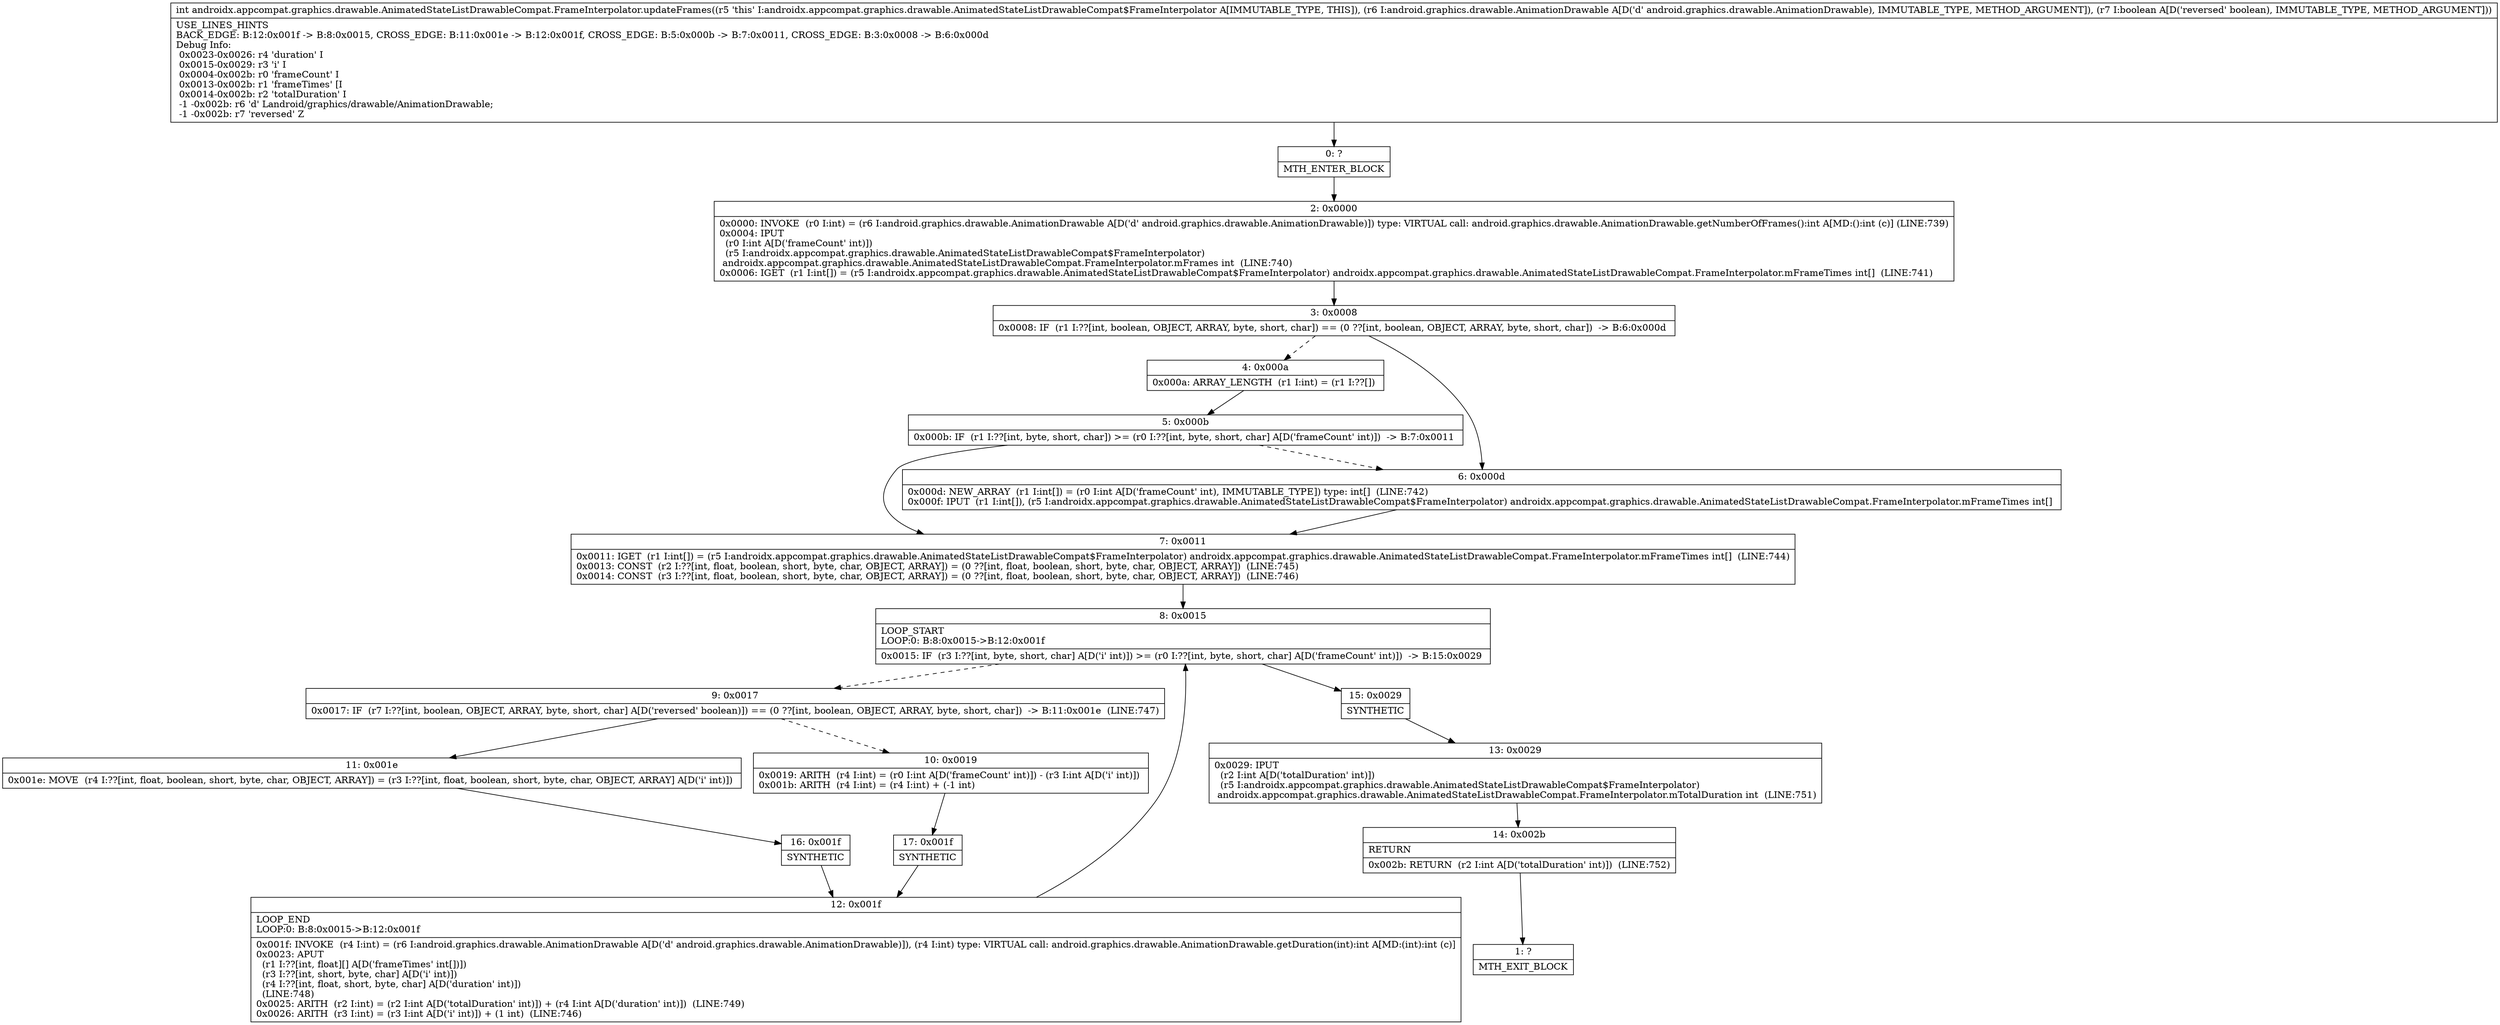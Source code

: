 digraph "CFG forandroidx.appcompat.graphics.drawable.AnimatedStateListDrawableCompat.FrameInterpolator.updateFrames(Landroid\/graphics\/drawable\/AnimationDrawable;Z)I" {
Node_0 [shape=record,label="{0\:\ ?|MTH_ENTER_BLOCK\l}"];
Node_2 [shape=record,label="{2\:\ 0x0000|0x0000: INVOKE  (r0 I:int) = (r6 I:android.graphics.drawable.AnimationDrawable A[D('d' android.graphics.drawable.AnimationDrawable)]) type: VIRTUAL call: android.graphics.drawable.AnimationDrawable.getNumberOfFrames():int A[MD:():int (c)] (LINE:739)\l0x0004: IPUT  \l  (r0 I:int A[D('frameCount' int)])\l  (r5 I:androidx.appcompat.graphics.drawable.AnimatedStateListDrawableCompat$FrameInterpolator)\l androidx.appcompat.graphics.drawable.AnimatedStateListDrawableCompat.FrameInterpolator.mFrames int  (LINE:740)\l0x0006: IGET  (r1 I:int[]) = (r5 I:androidx.appcompat.graphics.drawable.AnimatedStateListDrawableCompat$FrameInterpolator) androidx.appcompat.graphics.drawable.AnimatedStateListDrawableCompat.FrameInterpolator.mFrameTimes int[]  (LINE:741)\l}"];
Node_3 [shape=record,label="{3\:\ 0x0008|0x0008: IF  (r1 I:??[int, boolean, OBJECT, ARRAY, byte, short, char]) == (0 ??[int, boolean, OBJECT, ARRAY, byte, short, char])  \-\> B:6:0x000d \l}"];
Node_4 [shape=record,label="{4\:\ 0x000a|0x000a: ARRAY_LENGTH  (r1 I:int) = (r1 I:??[]) \l}"];
Node_5 [shape=record,label="{5\:\ 0x000b|0x000b: IF  (r1 I:??[int, byte, short, char]) \>= (r0 I:??[int, byte, short, char] A[D('frameCount' int)])  \-\> B:7:0x0011 \l}"];
Node_7 [shape=record,label="{7\:\ 0x0011|0x0011: IGET  (r1 I:int[]) = (r5 I:androidx.appcompat.graphics.drawable.AnimatedStateListDrawableCompat$FrameInterpolator) androidx.appcompat.graphics.drawable.AnimatedStateListDrawableCompat.FrameInterpolator.mFrameTimes int[]  (LINE:744)\l0x0013: CONST  (r2 I:??[int, float, boolean, short, byte, char, OBJECT, ARRAY]) = (0 ??[int, float, boolean, short, byte, char, OBJECT, ARRAY])  (LINE:745)\l0x0014: CONST  (r3 I:??[int, float, boolean, short, byte, char, OBJECT, ARRAY]) = (0 ??[int, float, boolean, short, byte, char, OBJECT, ARRAY])  (LINE:746)\l}"];
Node_8 [shape=record,label="{8\:\ 0x0015|LOOP_START\lLOOP:0: B:8:0x0015\-\>B:12:0x001f\l|0x0015: IF  (r3 I:??[int, byte, short, char] A[D('i' int)]) \>= (r0 I:??[int, byte, short, char] A[D('frameCount' int)])  \-\> B:15:0x0029 \l}"];
Node_9 [shape=record,label="{9\:\ 0x0017|0x0017: IF  (r7 I:??[int, boolean, OBJECT, ARRAY, byte, short, char] A[D('reversed' boolean)]) == (0 ??[int, boolean, OBJECT, ARRAY, byte, short, char])  \-\> B:11:0x001e  (LINE:747)\l}"];
Node_10 [shape=record,label="{10\:\ 0x0019|0x0019: ARITH  (r4 I:int) = (r0 I:int A[D('frameCount' int)]) \- (r3 I:int A[D('i' int)]) \l0x001b: ARITH  (r4 I:int) = (r4 I:int) + (\-1 int) \l}"];
Node_17 [shape=record,label="{17\:\ 0x001f|SYNTHETIC\l}"];
Node_12 [shape=record,label="{12\:\ 0x001f|LOOP_END\lLOOP:0: B:8:0x0015\-\>B:12:0x001f\l|0x001f: INVOKE  (r4 I:int) = (r6 I:android.graphics.drawable.AnimationDrawable A[D('d' android.graphics.drawable.AnimationDrawable)]), (r4 I:int) type: VIRTUAL call: android.graphics.drawable.AnimationDrawable.getDuration(int):int A[MD:(int):int (c)]\l0x0023: APUT  \l  (r1 I:??[int, float][] A[D('frameTimes' int[])])\l  (r3 I:??[int, short, byte, char] A[D('i' int)])\l  (r4 I:??[int, float, short, byte, char] A[D('duration' int)])\l  (LINE:748)\l0x0025: ARITH  (r2 I:int) = (r2 I:int A[D('totalDuration' int)]) + (r4 I:int A[D('duration' int)])  (LINE:749)\l0x0026: ARITH  (r3 I:int) = (r3 I:int A[D('i' int)]) + (1 int)  (LINE:746)\l}"];
Node_11 [shape=record,label="{11\:\ 0x001e|0x001e: MOVE  (r4 I:??[int, float, boolean, short, byte, char, OBJECT, ARRAY]) = (r3 I:??[int, float, boolean, short, byte, char, OBJECT, ARRAY] A[D('i' int)]) \l}"];
Node_16 [shape=record,label="{16\:\ 0x001f|SYNTHETIC\l}"];
Node_15 [shape=record,label="{15\:\ 0x0029|SYNTHETIC\l}"];
Node_13 [shape=record,label="{13\:\ 0x0029|0x0029: IPUT  \l  (r2 I:int A[D('totalDuration' int)])\l  (r5 I:androidx.appcompat.graphics.drawable.AnimatedStateListDrawableCompat$FrameInterpolator)\l androidx.appcompat.graphics.drawable.AnimatedStateListDrawableCompat.FrameInterpolator.mTotalDuration int  (LINE:751)\l}"];
Node_14 [shape=record,label="{14\:\ 0x002b|RETURN\l|0x002b: RETURN  (r2 I:int A[D('totalDuration' int)])  (LINE:752)\l}"];
Node_1 [shape=record,label="{1\:\ ?|MTH_EXIT_BLOCK\l}"];
Node_6 [shape=record,label="{6\:\ 0x000d|0x000d: NEW_ARRAY  (r1 I:int[]) = (r0 I:int A[D('frameCount' int), IMMUTABLE_TYPE]) type: int[]  (LINE:742)\l0x000f: IPUT  (r1 I:int[]), (r5 I:androidx.appcompat.graphics.drawable.AnimatedStateListDrawableCompat$FrameInterpolator) androidx.appcompat.graphics.drawable.AnimatedStateListDrawableCompat.FrameInterpolator.mFrameTimes int[] \l}"];
MethodNode[shape=record,label="{int androidx.appcompat.graphics.drawable.AnimatedStateListDrawableCompat.FrameInterpolator.updateFrames((r5 'this' I:androidx.appcompat.graphics.drawable.AnimatedStateListDrawableCompat$FrameInterpolator A[IMMUTABLE_TYPE, THIS]), (r6 I:android.graphics.drawable.AnimationDrawable A[D('d' android.graphics.drawable.AnimationDrawable), IMMUTABLE_TYPE, METHOD_ARGUMENT]), (r7 I:boolean A[D('reversed' boolean), IMMUTABLE_TYPE, METHOD_ARGUMENT]))  | USE_LINES_HINTS\lBACK_EDGE: B:12:0x001f \-\> B:8:0x0015, CROSS_EDGE: B:11:0x001e \-\> B:12:0x001f, CROSS_EDGE: B:5:0x000b \-\> B:7:0x0011, CROSS_EDGE: B:3:0x0008 \-\> B:6:0x000d\lDebug Info:\l  0x0023\-0x0026: r4 'duration' I\l  0x0015\-0x0029: r3 'i' I\l  0x0004\-0x002b: r0 'frameCount' I\l  0x0013\-0x002b: r1 'frameTimes' [I\l  0x0014\-0x002b: r2 'totalDuration' I\l  \-1 \-0x002b: r6 'd' Landroid\/graphics\/drawable\/AnimationDrawable;\l  \-1 \-0x002b: r7 'reversed' Z\l}"];
MethodNode -> Node_0;Node_0 -> Node_2;
Node_2 -> Node_3;
Node_3 -> Node_4[style=dashed];
Node_3 -> Node_6;
Node_4 -> Node_5;
Node_5 -> Node_6[style=dashed];
Node_5 -> Node_7;
Node_7 -> Node_8;
Node_8 -> Node_9[style=dashed];
Node_8 -> Node_15;
Node_9 -> Node_10[style=dashed];
Node_9 -> Node_11;
Node_10 -> Node_17;
Node_17 -> Node_12;
Node_12 -> Node_8;
Node_11 -> Node_16;
Node_16 -> Node_12;
Node_15 -> Node_13;
Node_13 -> Node_14;
Node_14 -> Node_1;
Node_6 -> Node_7;
}

